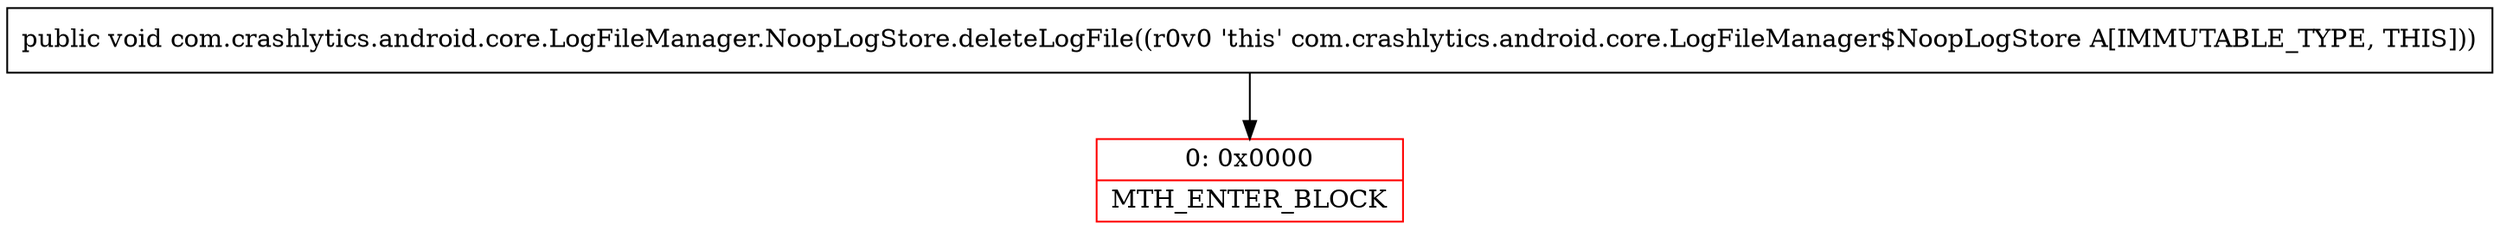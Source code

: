 digraph "CFG forcom.crashlytics.android.core.LogFileManager.NoopLogStore.deleteLogFile()V" {
subgraph cluster_Region_733965681 {
label = "R(0)";
node [shape=record,color=blue];
}
Node_0 [shape=record,color=red,label="{0\:\ 0x0000|MTH_ENTER_BLOCK\l}"];
MethodNode[shape=record,label="{public void com.crashlytics.android.core.LogFileManager.NoopLogStore.deleteLogFile((r0v0 'this' com.crashlytics.android.core.LogFileManager$NoopLogStore A[IMMUTABLE_TYPE, THIS])) }"];
MethodNode -> Node_0;
}

